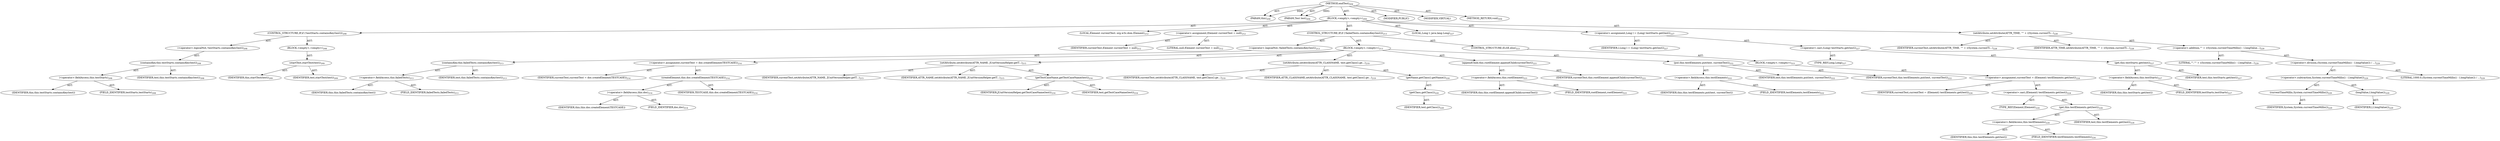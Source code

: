 digraph "endTest" {  
"111669149704" [label = <(METHOD,endTest)<SUB>204</SUB>> ]
"115964116995" [label = <(PARAM,this)<SUB>204</SUB>> ]
"115964117010" [label = <(PARAM,Test test)<SUB>204</SUB>> ]
"25769803801" [label = <(BLOCK,&lt;empty&gt;,&lt;empty&gt;)<SUB>204</SUB>> ]
"47244640268" [label = <(CONTROL_STRUCTURE,IF,if (!testStarts.containsKey(test)))<SUB>208</SUB>> ]
"30064771182" [label = <(&lt;operator&gt;.logicalNot,!testStarts.containsKey(test))<SUB>208</SUB>> ]
"30064771183" [label = <(containsKey,this.testStarts.containsKey(test))<SUB>208</SUB>> ]
"30064771184" [label = <(&lt;operator&gt;.fieldAccess,this.testStarts)<SUB>208</SUB>> ]
"68719476835" [label = <(IDENTIFIER,this,this.testStarts.containsKey(test))> ]
"55834574874" [label = <(FIELD_IDENTIFIER,testStarts,testStarts)<SUB>208</SUB>> ]
"68719476836" [label = <(IDENTIFIER,test,this.testStarts.containsKey(test))<SUB>208</SUB>> ]
"25769803802" [label = <(BLOCK,&lt;empty&gt;,&lt;empty&gt;)<SUB>208</SUB>> ]
"30064771185" [label = <(startTest,startTest(test))<SUB>209</SUB>> ]
"68719476739" [label = <(IDENTIFIER,this,startTest(test))<SUB>209</SUB>> ]
"68719476837" [label = <(IDENTIFIER,test,startTest(test))<SUB>209</SUB>> ]
"94489280523" [label = <(LOCAL,Element currentTest: org.w3c.dom.Element)<SUB>212</SUB>> ]
"30064771186" [label = <(&lt;operator&gt;.assignment,Element currentTest = null)<SUB>212</SUB>> ]
"68719476838" [label = <(IDENTIFIER,currentTest,Element currentTest = null)<SUB>212</SUB>> ]
"90194313230" [label = <(LITERAL,null,Element currentTest = null)<SUB>212</SUB>> ]
"47244640269" [label = <(CONTROL_STRUCTURE,IF,if (!failedTests.containsKey(test)))<SUB>213</SUB>> ]
"30064771187" [label = <(&lt;operator&gt;.logicalNot,!failedTests.containsKey(test))<SUB>213</SUB>> ]
"30064771188" [label = <(containsKey,this.failedTests.containsKey(test))<SUB>213</SUB>> ]
"30064771189" [label = <(&lt;operator&gt;.fieldAccess,this.failedTests)<SUB>213</SUB>> ]
"68719476839" [label = <(IDENTIFIER,this,this.failedTests.containsKey(test))> ]
"55834574875" [label = <(FIELD_IDENTIFIER,failedTests,failedTests)<SUB>213</SUB>> ]
"68719476840" [label = <(IDENTIFIER,test,this.failedTests.containsKey(test))<SUB>213</SUB>> ]
"25769803803" [label = <(BLOCK,&lt;empty&gt;,&lt;empty&gt;)<SUB>213</SUB>> ]
"30064771190" [label = <(&lt;operator&gt;.assignment,currentTest = doc.createElement(TESTCASE))<SUB>214</SUB>> ]
"68719476841" [label = <(IDENTIFIER,currentTest,currentTest = doc.createElement(TESTCASE))<SUB>214</SUB>> ]
"30064771191" [label = <(createElement,this.doc.createElement(TESTCASE))<SUB>214</SUB>> ]
"30064771192" [label = <(&lt;operator&gt;.fieldAccess,this.doc)<SUB>214</SUB>> ]
"68719476842" [label = <(IDENTIFIER,this,this.doc.createElement(TESTCASE))> ]
"55834574876" [label = <(FIELD_IDENTIFIER,doc,doc)<SUB>214</SUB>> ]
"68719476843" [label = <(IDENTIFIER,TESTCASE,this.doc.createElement(TESTCASE))<SUB>214</SUB>> ]
"30064771193" [label = <(setAttribute,setAttribute(ATTR_NAME, JUnitVersionHelper.getT...)<SUB>215</SUB>> ]
"68719476844" [label = <(IDENTIFIER,currentTest,setAttribute(ATTR_NAME, JUnitVersionHelper.getT...)<SUB>215</SUB>> ]
"68719476845" [label = <(IDENTIFIER,ATTR_NAME,setAttribute(ATTR_NAME, JUnitVersionHelper.getT...)<SUB>215</SUB>> ]
"30064771194" [label = <(getTestCaseName,getTestCaseName(test))<SUB>216</SUB>> ]
"68719476846" [label = <(IDENTIFIER,JUnitVersionHelper,getTestCaseName(test))<SUB>216</SUB>> ]
"68719476847" [label = <(IDENTIFIER,test,getTestCaseName(test))<SUB>216</SUB>> ]
"30064771195" [label = <(setAttribute,setAttribute(ATTR_CLASSNAME, test.getClass().ge...)<SUB>219</SUB>> ]
"68719476848" [label = <(IDENTIFIER,currentTest,setAttribute(ATTR_CLASSNAME, test.getClass().ge...)<SUB>219</SUB>> ]
"68719476849" [label = <(IDENTIFIER,ATTR_CLASSNAME,setAttribute(ATTR_CLASSNAME, test.getClass().ge...)<SUB>219</SUB>> ]
"30064771196" [label = <(getName,getClass().getName())<SUB>220</SUB>> ]
"30064771197" [label = <(getClass,getClass())<SUB>220</SUB>> ]
"68719476850" [label = <(IDENTIFIER,test,getClass())<SUB>220</SUB>> ]
"30064771198" [label = <(appendChild,this.rootElement.appendChild(currentTest))<SUB>221</SUB>> ]
"30064771199" [label = <(&lt;operator&gt;.fieldAccess,this.rootElement)<SUB>221</SUB>> ]
"68719476851" [label = <(IDENTIFIER,this,this.rootElement.appendChild(currentTest))> ]
"55834574877" [label = <(FIELD_IDENTIFIER,rootElement,rootElement)<SUB>221</SUB>> ]
"68719476852" [label = <(IDENTIFIER,currentTest,this.rootElement.appendChild(currentTest))<SUB>221</SUB>> ]
"30064771200" [label = <(put,this.testElements.put(test, currentTest))<SUB>222</SUB>> ]
"30064771201" [label = <(&lt;operator&gt;.fieldAccess,this.testElements)<SUB>222</SUB>> ]
"68719476853" [label = <(IDENTIFIER,this,this.testElements.put(test, currentTest))> ]
"55834574878" [label = <(FIELD_IDENTIFIER,testElements,testElements)<SUB>222</SUB>> ]
"68719476854" [label = <(IDENTIFIER,test,this.testElements.put(test, currentTest))<SUB>222</SUB>> ]
"68719476855" [label = <(IDENTIFIER,currentTest,this.testElements.put(test, currentTest))<SUB>222</SUB>> ]
"47244640270" [label = <(CONTROL_STRUCTURE,ELSE,else)<SUB>223</SUB>> ]
"25769803804" [label = <(BLOCK,&lt;empty&gt;,&lt;empty&gt;)<SUB>223</SUB>> ]
"30064771202" [label = <(&lt;operator&gt;.assignment,currentTest = (Element) testElements.get(test))<SUB>224</SUB>> ]
"68719476856" [label = <(IDENTIFIER,currentTest,currentTest = (Element) testElements.get(test))<SUB>224</SUB>> ]
"30064771203" [label = <(&lt;operator&gt;.cast,(Element) testElements.get(test))<SUB>224</SUB>> ]
"180388626433" [label = <(TYPE_REF,Element,Element)<SUB>224</SUB>> ]
"30064771204" [label = <(get,this.testElements.get(test))<SUB>224</SUB>> ]
"30064771205" [label = <(&lt;operator&gt;.fieldAccess,this.testElements)<SUB>224</SUB>> ]
"68719476857" [label = <(IDENTIFIER,this,this.testElements.get(test))> ]
"55834574879" [label = <(FIELD_IDENTIFIER,testElements,testElements)<SUB>224</SUB>> ]
"68719476858" [label = <(IDENTIFIER,test,this.testElements.get(test))<SUB>224</SUB>> ]
"94489280524" [label = <(LOCAL,Long l: java.lang.Long)<SUB>227</SUB>> ]
"30064771206" [label = <(&lt;operator&gt;.assignment,Long l = (Long) testStarts.get(test))<SUB>227</SUB>> ]
"68719476859" [label = <(IDENTIFIER,l,Long l = (Long) testStarts.get(test))<SUB>227</SUB>> ]
"30064771207" [label = <(&lt;operator&gt;.cast,(Long) testStarts.get(test))<SUB>227</SUB>> ]
"180388626434" [label = <(TYPE_REF,Long,Long)<SUB>227</SUB>> ]
"30064771208" [label = <(get,this.testStarts.get(test))<SUB>227</SUB>> ]
"30064771209" [label = <(&lt;operator&gt;.fieldAccess,this.testStarts)<SUB>227</SUB>> ]
"68719476860" [label = <(IDENTIFIER,this,this.testStarts.get(test))> ]
"55834574880" [label = <(FIELD_IDENTIFIER,testStarts,testStarts)<SUB>227</SUB>> ]
"68719476861" [label = <(IDENTIFIER,test,this.testStarts.get(test))<SUB>227</SUB>> ]
"30064771210" [label = <(setAttribute,setAttribute(ATTR_TIME, &quot;&quot; + ((System.currentTi...)<SUB>228</SUB>> ]
"68719476862" [label = <(IDENTIFIER,currentTest,setAttribute(ATTR_TIME, &quot;&quot; + ((System.currentTi...)<SUB>228</SUB>> ]
"68719476863" [label = <(IDENTIFIER,ATTR_TIME,setAttribute(ATTR_TIME, &quot;&quot; + ((System.currentTi...)<SUB>228</SUB>> ]
"30064771211" [label = <(&lt;operator&gt;.addition,&quot;&quot; + ((System.currentTimeMillis() - l.longValue...)<SUB>229</SUB>> ]
"90194313231" [label = <(LITERAL,&quot;&quot;,&quot;&quot; + ((System.currentTimeMillis() - l.longValue...)<SUB>229</SUB>> ]
"30064771212" [label = <(&lt;operator&gt;.division,(System.currentTimeMillis() - l.longValue()) / ...)<SUB>229</SUB>> ]
"30064771213" [label = <(&lt;operator&gt;.subtraction,System.currentTimeMillis() - l.longValue())<SUB>229</SUB>> ]
"30064771214" [label = <(currentTimeMillis,System.currentTimeMillis())<SUB>229</SUB>> ]
"68719476864" [label = <(IDENTIFIER,System,System.currentTimeMillis())<SUB>229</SUB>> ]
"30064771215" [label = <(longValue,l.longValue())<SUB>229</SUB>> ]
"68719476865" [label = <(IDENTIFIER,l,l.longValue())<SUB>229</SUB>> ]
"90194313232" [label = <(LITERAL,1000.0,(System.currentTimeMillis() - l.longValue()) / ...)<SUB>229</SUB>> ]
"133143986198" [label = <(MODIFIER,PUBLIC)> ]
"133143986199" [label = <(MODIFIER,VIRTUAL)> ]
"128849018888" [label = <(METHOD_RETURN,void)<SUB>204</SUB>> ]
  "111669149704" -> "115964116995"  [ label = "AST: "] 
  "111669149704" -> "115964117010"  [ label = "AST: "] 
  "111669149704" -> "25769803801"  [ label = "AST: "] 
  "111669149704" -> "133143986198"  [ label = "AST: "] 
  "111669149704" -> "133143986199"  [ label = "AST: "] 
  "111669149704" -> "128849018888"  [ label = "AST: "] 
  "25769803801" -> "47244640268"  [ label = "AST: "] 
  "25769803801" -> "94489280523"  [ label = "AST: "] 
  "25769803801" -> "30064771186"  [ label = "AST: "] 
  "25769803801" -> "47244640269"  [ label = "AST: "] 
  "25769803801" -> "94489280524"  [ label = "AST: "] 
  "25769803801" -> "30064771206"  [ label = "AST: "] 
  "25769803801" -> "30064771210"  [ label = "AST: "] 
  "47244640268" -> "30064771182"  [ label = "AST: "] 
  "47244640268" -> "25769803802"  [ label = "AST: "] 
  "30064771182" -> "30064771183"  [ label = "AST: "] 
  "30064771183" -> "30064771184"  [ label = "AST: "] 
  "30064771183" -> "68719476836"  [ label = "AST: "] 
  "30064771184" -> "68719476835"  [ label = "AST: "] 
  "30064771184" -> "55834574874"  [ label = "AST: "] 
  "25769803802" -> "30064771185"  [ label = "AST: "] 
  "30064771185" -> "68719476739"  [ label = "AST: "] 
  "30064771185" -> "68719476837"  [ label = "AST: "] 
  "30064771186" -> "68719476838"  [ label = "AST: "] 
  "30064771186" -> "90194313230"  [ label = "AST: "] 
  "47244640269" -> "30064771187"  [ label = "AST: "] 
  "47244640269" -> "25769803803"  [ label = "AST: "] 
  "47244640269" -> "47244640270"  [ label = "AST: "] 
  "30064771187" -> "30064771188"  [ label = "AST: "] 
  "30064771188" -> "30064771189"  [ label = "AST: "] 
  "30064771188" -> "68719476840"  [ label = "AST: "] 
  "30064771189" -> "68719476839"  [ label = "AST: "] 
  "30064771189" -> "55834574875"  [ label = "AST: "] 
  "25769803803" -> "30064771190"  [ label = "AST: "] 
  "25769803803" -> "30064771193"  [ label = "AST: "] 
  "25769803803" -> "30064771195"  [ label = "AST: "] 
  "25769803803" -> "30064771198"  [ label = "AST: "] 
  "25769803803" -> "30064771200"  [ label = "AST: "] 
  "30064771190" -> "68719476841"  [ label = "AST: "] 
  "30064771190" -> "30064771191"  [ label = "AST: "] 
  "30064771191" -> "30064771192"  [ label = "AST: "] 
  "30064771191" -> "68719476843"  [ label = "AST: "] 
  "30064771192" -> "68719476842"  [ label = "AST: "] 
  "30064771192" -> "55834574876"  [ label = "AST: "] 
  "30064771193" -> "68719476844"  [ label = "AST: "] 
  "30064771193" -> "68719476845"  [ label = "AST: "] 
  "30064771193" -> "30064771194"  [ label = "AST: "] 
  "30064771194" -> "68719476846"  [ label = "AST: "] 
  "30064771194" -> "68719476847"  [ label = "AST: "] 
  "30064771195" -> "68719476848"  [ label = "AST: "] 
  "30064771195" -> "68719476849"  [ label = "AST: "] 
  "30064771195" -> "30064771196"  [ label = "AST: "] 
  "30064771196" -> "30064771197"  [ label = "AST: "] 
  "30064771197" -> "68719476850"  [ label = "AST: "] 
  "30064771198" -> "30064771199"  [ label = "AST: "] 
  "30064771198" -> "68719476852"  [ label = "AST: "] 
  "30064771199" -> "68719476851"  [ label = "AST: "] 
  "30064771199" -> "55834574877"  [ label = "AST: "] 
  "30064771200" -> "30064771201"  [ label = "AST: "] 
  "30064771200" -> "68719476854"  [ label = "AST: "] 
  "30064771200" -> "68719476855"  [ label = "AST: "] 
  "30064771201" -> "68719476853"  [ label = "AST: "] 
  "30064771201" -> "55834574878"  [ label = "AST: "] 
  "47244640270" -> "25769803804"  [ label = "AST: "] 
  "25769803804" -> "30064771202"  [ label = "AST: "] 
  "30064771202" -> "68719476856"  [ label = "AST: "] 
  "30064771202" -> "30064771203"  [ label = "AST: "] 
  "30064771203" -> "180388626433"  [ label = "AST: "] 
  "30064771203" -> "30064771204"  [ label = "AST: "] 
  "30064771204" -> "30064771205"  [ label = "AST: "] 
  "30064771204" -> "68719476858"  [ label = "AST: "] 
  "30064771205" -> "68719476857"  [ label = "AST: "] 
  "30064771205" -> "55834574879"  [ label = "AST: "] 
  "30064771206" -> "68719476859"  [ label = "AST: "] 
  "30064771206" -> "30064771207"  [ label = "AST: "] 
  "30064771207" -> "180388626434"  [ label = "AST: "] 
  "30064771207" -> "30064771208"  [ label = "AST: "] 
  "30064771208" -> "30064771209"  [ label = "AST: "] 
  "30064771208" -> "68719476861"  [ label = "AST: "] 
  "30064771209" -> "68719476860"  [ label = "AST: "] 
  "30064771209" -> "55834574880"  [ label = "AST: "] 
  "30064771210" -> "68719476862"  [ label = "AST: "] 
  "30064771210" -> "68719476863"  [ label = "AST: "] 
  "30064771210" -> "30064771211"  [ label = "AST: "] 
  "30064771211" -> "90194313231"  [ label = "AST: "] 
  "30064771211" -> "30064771212"  [ label = "AST: "] 
  "30064771212" -> "30064771213"  [ label = "AST: "] 
  "30064771212" -> "90194313232"  [ label = "AST: "] 
  "30064771213" -> "30064771214"  [ label = "AST: "] 
  "30064771213" -> "30064771215"  [ label = "AST: "] 
  "30064771214" -> "68719476864"  [ label = "AST: "] 
  "30064771215" -> "68719476865"  [ label = "AST: "] 
  "111669149704" -> "115964116995"  [ label = "DDG: "] 
  "111669149704" -> "115964117010"  [ label = "DDG: "] 
}
